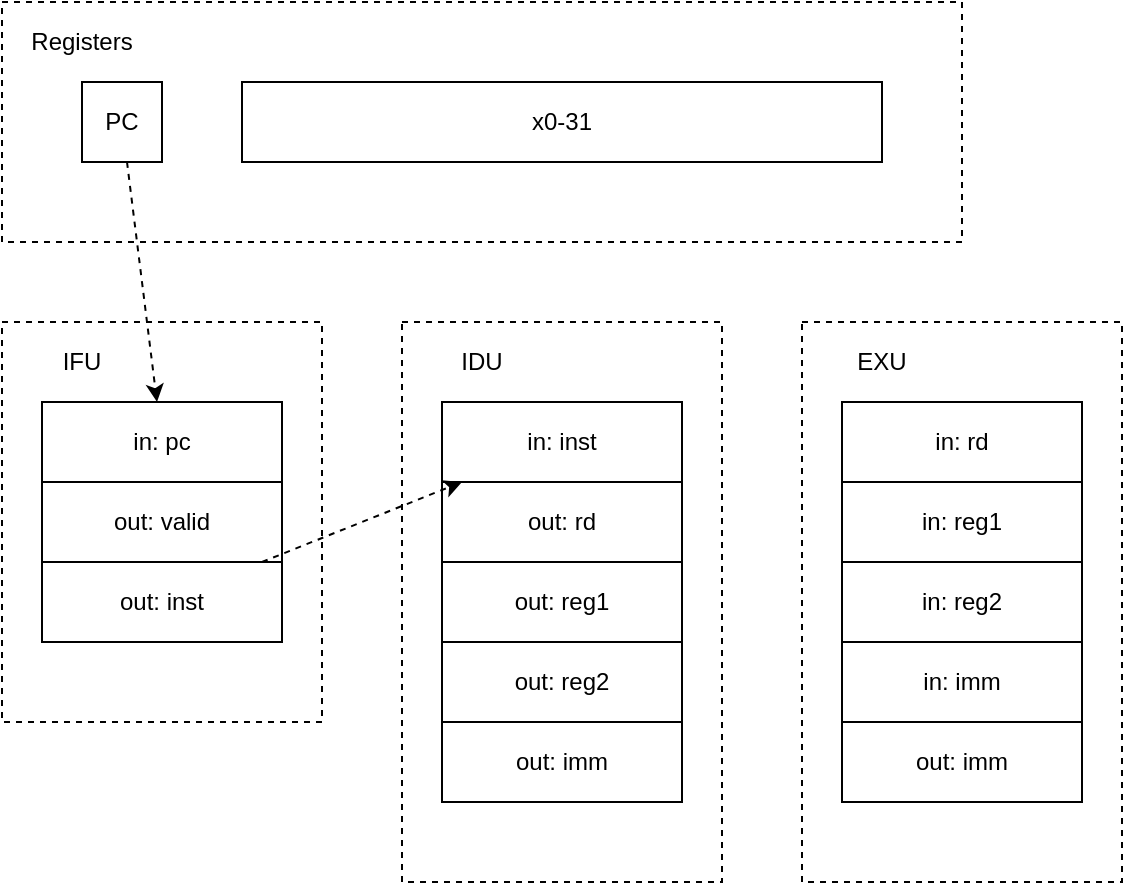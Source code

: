 <mxfile>
    <diagram id="dsWDn7gKVnnXZJsWrAkU" name="Page-1">
        <mxGraphModel dx="709" dy="514" grid="1" gridSize="10" guides="1" tooltips="1" connect="1" arrows="1" fold="1" page="1" pageScale="1" pageWidth="827" pageHeight="1169" math="0" shadow="0">
            <root>
                <mxCell id="0"/>
                <mxCell id="1" parent="0"/>
                <mxCell id="4" value="" style="rounded=0;whiteSpace=wrap;html=1;dashed=1;" vertex="1" parent="1">
                    <mxGeometry x="80" y="40" width="480" height="120" as="geometry"/>
                </mxCell>
                <mxCell id="2" value="PC" style="whiteSpace=wrap;html=1;aspect=fixed;" vertex="1" parent="1">
                    <mxGeometry x="120" y="80" width="40" height="40" as="geometry"/>
                </mxCell>
                <mxCell id="3" value="x0-31" style="rounded=0;whiteSpace=wrap;html=1;" vertex="1" parent="1">
                    <mxGeometry x="200" y="80" width="320" height="40" as="geometry"/>
                </mxCell>
                <mxCell id="5" value="Registers" style="text;html=1;strokeColor=none;fillColor=none;align=center;verticalAlign=middle;whiteSpace=wrap;rounded=0;dashed=1;" vertex="1" parent="1">
                    <mxGeometry x="80" y="40" width="80" height="40" as="geometry"/>
                </mxCell>
                <mxCell id="6" value="" style="rounded=0;whiteSpace=wrap;html=1;dashed=1;" vertex="1" parent="1">
                    <mxGeometry x="80" y="200" width="160" height="200" as="geometry"/>
                </mxCell>
                <mxCell id="9" value="IFU" style="text;html=1;strokeColor=none;fillColor=none;align=center;verticalAlign=middle;whiteSpace=wrap;rounded=0;dashed=1;" vertex="1" parent="1">
                    <mxGeometry x="80" y="200" width="80" height="40" as="geometry"/>
                </mxCell>
                <mxCell id="10" value="in: pc" style="rounded=0;whiteSpace=wrap;html=1;" vertex="1" parent="1">
                    <mxGeometry x="100" y="240" width="120" height="40" as="geometry"/>
                </mxCell>
                <mxCell id="11" value="out: valid" style="rounded=0;whiteSpace=wrap;html=1;" vertex="1" parent="1">
                    <mxGeometry x="100" y="280" width="120" height="40" as="geometry"/>
                </mxCell>
                <mxCell id="12" value="out: inst" style="rounded=0;whiteSpace=wrap;html=1;" vertex="1" parent="1">
                    <mxGeometry x="100" y="320" width="120" height="40" as="geometry"/>
                </mxCell>
                <mxCell id="13" value="" style="endArrow=classic;html=1;dashed=1;" edge="1" parent="1" source="2" target="10">
                    <mxGeometry width="50" height="50" relative="1" as="geometry">
                        <mxPoint x="310" y="230" as="sourcePoint"/>
                        <mxPoint x="360" y="180" as="targetPoint"/>
                    </mxGeometry>
                </mxCell>
                <mxCell id="14" value="" style="rounded=0;whiteSpace=wrap;html=1;dashed=1;" vertex="1" parent="1">
                    <mxGeometry x="280" y="200" width="160" height="280" as="geometry"/>
                </mxCell>
                <mxCell id="15" value="IDU" style="text;html=1;strokeColor=none;fillColor=none;align=center;verticalAlign=middle;whiteSpace=wrap;rounded=0;dashed=1;" vertex="1" parent="1">
                    <mxGeometry x="280" y="200" width="80" height="40" as="geometry"/>
                </mxCell>
                <mxCell id="16" value="in: inst" style="rounded=0;whiteSpace=wrap;html=1;" vertex="1" parent="1">
                    <mxGeometry x="300" y="240" width="120" height="40" as="geometry"/>
                </mxCell>
                <mxCell id="17" value="out: rd" style="rounded=0;whiteSpace=wrap;html=1;" vertex="1" parent="1">
                    <mxGeometry x="300" y="280" width="120" height="40" as="geometry"/>
                </mxCell>
                <mxCell id="18" value="out: imm" style="rounded=0;whiteSpace=wrap;html=1;" vertex="1" parent="1">
                    <mxGeometry x="300" y="400" width="120" height="40" as="geometry"/>
                </mxCell>
                <mxCell id="19" value="out: reg1" style="rounded=0;whiteSpace=wrap;html=1;" vertex="1" parent="1">
                    <mxGeometry x="300" y="320" width="120" height="40" as="geometry"/>
                </mxCell>
                <mxCell id="20" value="out: reg2" style="rounded=0;whiteSpace=wrap;html=1;" vertex="1" parent="1">
                    <mxGeometry x="300" y="360" width="120" height="40" as="geometry"/>
                </mxCell>
                <mxCell id="21" value="" style="endArrow=classic;html=1;dashed=1;" edge="1" parent="1" source="12" target="16">
                    <mxGeometry width="50" height="50" relative="1" as="geometry">
                        <mxPoint x="260" y="180" as="sourcePoint"/>
                        <mxPoint x="260" y="300" as="targetPoint"/>
                    </mxGeometry>
                </mxCell>
                <mxCell id="22" value="" style="rounded=0;whiteSpace=wrap;html=1;dashed=1;" vertex="1" parent="1">
                    <mxGeometry x="480" y="200" width="160" height="280" as="geometry"/>
                </mxCell>
                <mxCell id="23" value="EXU" style="text;html=1;strokeColor=none;fillColor=none;align=center;verticalAlign=middle;whiteSpace=wrap;rounded=0;dashed=1;" vertex="1" parent="1">
                    <mxGeometry x="480" y="200" width="80" height="40" as="geometry"/>
                </mxCell>
                <mxCell id="24" value="in: rd" style="rounded=0;whiteSpace=wrap;html=1;" vertex="1" parent="1">
                    <mxGeometry x="500" y="240" width="120" height="40" as="geometry"/>
                </mxCell>
                <mxCell id="25" value="in: reg1" style="rounded=0;whiteSpace=wrap;html=1;" vertex="1" parent="1">
                    <mxGeometry x="500" y="280" width="120" height="40" as="geometry"/>
                </mxCell>
                <mxCell id="26" value="out: imm" style="rounded=0;whiteSpace=wrap;html=1;" vertex="1" parent="1">
                    <mxGeometry x="500" y="400" width="120" height="40" as="geometry"/>
                </mxCell>
                <mxCell id="27" value="in: reg2" style="rounded=0;whiteSpace=wrap;html=1;" vertex="1" parent="1">
                    <mxGeometry x="500" y="320" width="120" height="40" as="geometry"/>
                </mxCell>
                <mxCell id="28" value="in: imm" style="rounded=0;whiteSpace=wrap;html=1;" vertex="1" parent="1">
                    <mxGeometry x="500" y="360" width="120" height="40" as="geometry"/>
                </mxCell>
            </root>
        </mxGraphModel>
    </diagram>
</mxfile>
